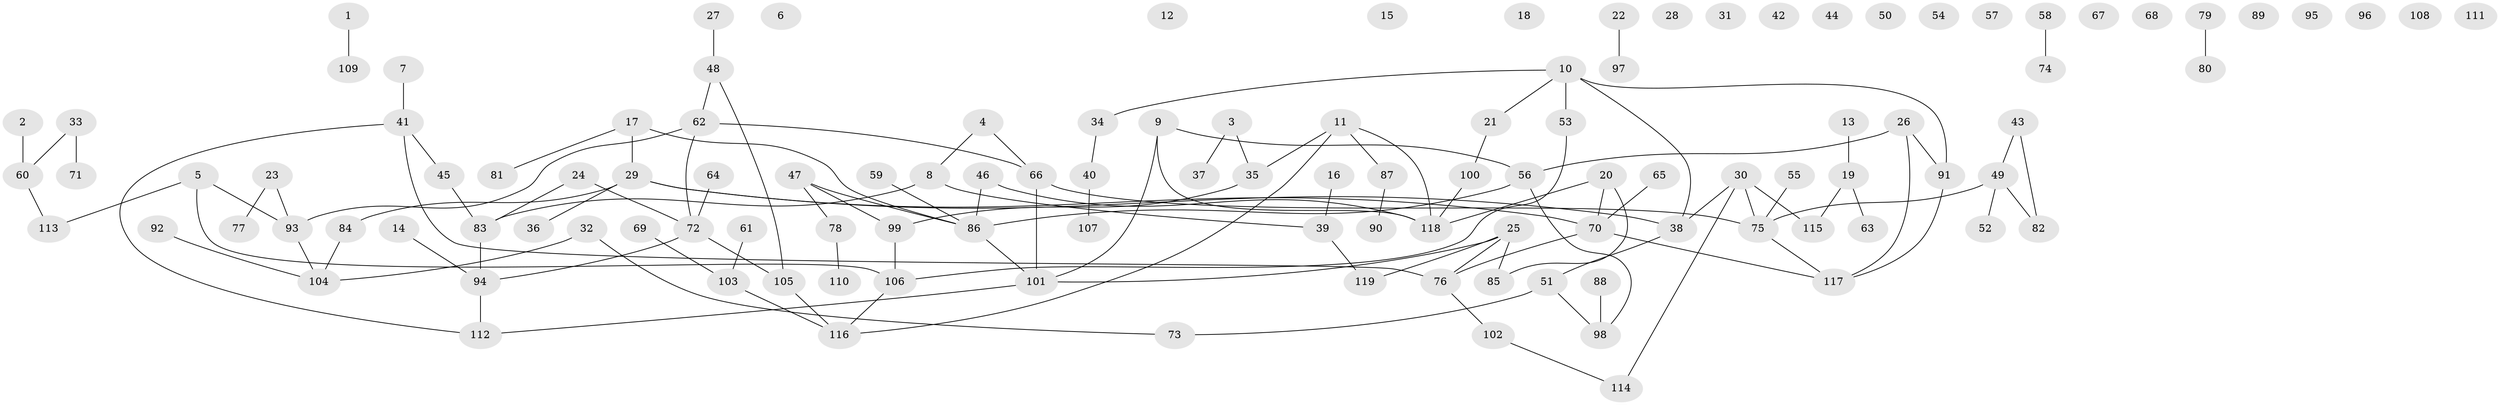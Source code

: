 // Generated by graph-tools (version 1.1) at 2025/00/03/09/25 03:00:41]
// undirected, 119 vertices, 124 edges
graph export_dot {
graph [start="1"]
  node [color=gray90,style=filled];
  1;
  2;
  3;
  4;
  5;
  6;
  7;
  8;
  9;
  10;
  11;
  12;
  13;
  14;
  15;
  16;
  17;
  18;
  19;
  20;
  21;
  22;
  23;
  24;
  25;
  26;
  27;
  28;
  29;
  30;
  31;
  32;
  33;
  34;
  35;
  36;
  37;
  38;
  39;
  40;
  41;
  42;
  43;
  44;
  45;
  46;
  47;
  48;
  49;
  50;
  51;
  52;
  53;
  54;
  55;
  56;
  57;
  58;
  59;
  60;
  61;
  62;
  63;
  64;
  65;
  66;
  67;
  68;
  69;
  70;
  71;
  72;
  73;
  74;
  75;
  76;
  77;
  78;
  79;
  80;
  81;
  82;
  83;
  84;
  85;
  86;
  87;
  88;
  89;
  90;
  91;
  92;
  93;
  94;
  95;
  96;
  97;
  98;
  99;
  100;
  101;
  102;
  103;
  104;
  105;
  106;
  107;
  108;
  109;
  110;
  111;
  112;
  113;
  114;
  115;
  116;
  117;
  118;
  119;
  1 -- 109;
  2 -- 60;
  3 -- 35;
  3 -- 37;
  4 -- 8;
  4 -- 66;
  5 -- 93;
  5 -- 106;
  5 -- 113;
  7 -- 41;
  8 -- 39;
  8 -- 83;
  9 -- 56;
  9 -- 101;
  9 -- 118;
  10 -- 21;
  10 -- 34;
  10 -- 38;
  10 -- 53;
  10 -- 91;
  11 -- 35;
  11 -- 87;
  11 -- 116;
  11 -- 118;
  13 -- 19;
  14 -- 94;
  16 -- 39;
  17 -- 29;
  17 -- 81;
  17 -- 86;
  19 -- 63;
  19 -- 115;
  20 -- 70;
  20 -- 85;
  20 -- 118;
  21 -- 100;
  22 -- 97;
  23 -- 77;
  23 -- 93;
  24 -- 72;
  24 -- 83;
  25 -- 76;
  25 -- 85;
  25 -- 101;
  25 -- 119;
  26 -- 56;
  26 -- 91;
  26 -- 117;
  27 -- 48;
  29 -- 36;
  29 -- 38;
  29 -- 70;
  29 -- 84;
  30 -- 38;
  30 -- 75;
  30 -- 114;
  30 -- 115;
  32 -- 73;
  32 -- 104;
  33 -- 60;
  33 -- 71;
  34 -- 40;
  35 -- 99;
  38 -- 51;
  39 -- 119;
  40 -- 107;
  41 -- 45;
  41 -- 76;
  41 -- 112;
  43 -- 49;
  43 -- 82;
  45 -- 83;
  46 -- 86;
  46 -- 118;
  47 -- 78;
  47 -- 86;
  47 -- 99;
  48 -- 62;
  48 -- 105;
  49 -- 52;
  49 -- 75;
  49 -- 82;
  51 -- 73;
  51 -- 98;
  53 -- 106;
  55 -- 75;
  56 -- 86;
  56 -- 98;
  58 -- 74;
  59 -- 86;
  60 -- 113;
  61 -- 103;
  62 -- 66;
  62 -- 72;
  62 -- 93;
  64 -- 72;
  65 -- 70;
  66 -- 75;
  66 -- 101;
  69 -- 103;
  70 -- 76;
  70 -- 117;
  72 -- 94;
  72 -- 105;
  75 -- 117;
  76 -- 102;
  78 -- 110;
  79 -- 80;
  83 -- 94;
  84 -- 104;
  86 -- 101;
  87 -- 90;
  88 -- 98;
  91 -- 117;
  92 -- 104;
  93 -- 104;
  94 -- 112;
  99 -- 106;
  100 -- 118;
  101 -- 112;
  102 -- 114;
  103 -- 116;
  105 -- 116;
  106 -- 116;
}
